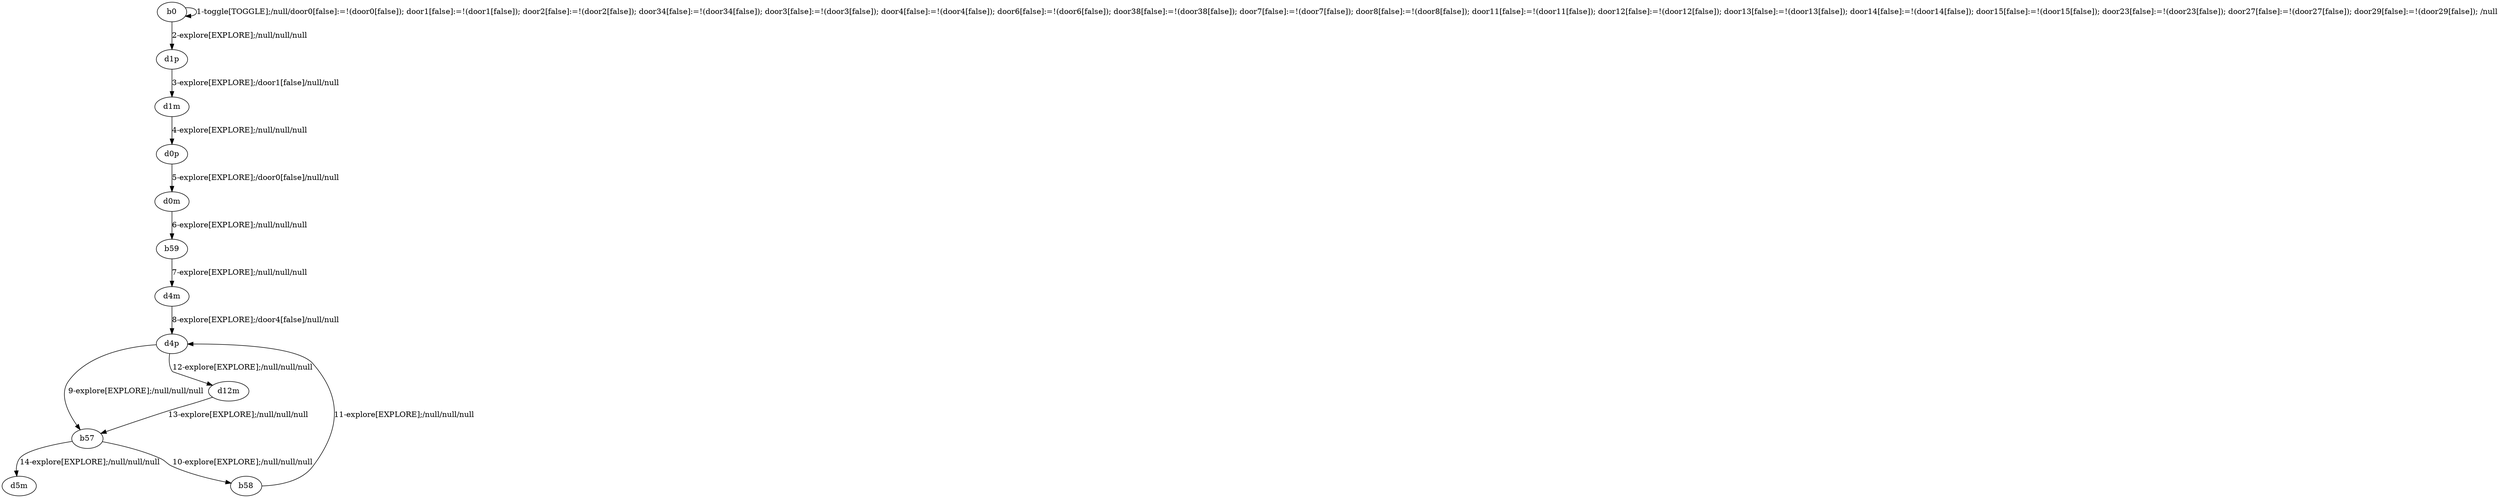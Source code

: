 # Total number of goals covered by this test: 1
# b58 --> d4p

digraph g {
"b0" -> "b0" [label = "1-toggle[TOGGLE];/null/door0[false]:=!(door0[false]); door1[false]:=!(door1[false]); door2[false]:=!(door2[false]); door34[false]:=!(door34[false]); door3[false]:=!(door3[false]); door4[false]:=!(door4[false]); door6[false]:=!(door6[false]); door38[false]:=!(door38[false]); door7[false]:=!(door7[false]); door8[false]:=!(door8[false]); door11[false]:=!(door11[false]); door12[false]:=!(door12[false]); door13[false]:=!(door13[false]); door14[false]:=!(door14[false]); door15[false]:=!(door15[false]); door23[false]:=!(door23[false]); door27[false]:=!(door27[false]); door29[false]:=!(door29[false]); /null"];
"b0" -> "d1p" [label = "2-explore[EXPLORE];/null/null/null"];
"d1p" -> "d1m" [label = "3-explore[EXPLORE];/door1[false]/null/null"];
"d1m" -> "d0p" [label = "4-explore[EXPLORE];/null/null/null"];
"d0p" -> "d0m" [label = "5-explore[EXPLORE];/door0[false]/null/null"];
"d0m" -> "b59" [label = "6-explore[EXPLORE];/null/null/null"];
"b59" -> "d4m" [label = "7-explore[EXPLORE];/null/null/null"];
"d4m" -> "d4p" [label = "8-explore[EXPLORE];/door4[false]/null/null"];
"d4p" -> "b57" [label = "9-explore[EXPLORE];/null/null/null"];
"b57" -> "b58" [label = "10-explore[EXPLORE];/null/null/null"];
"b58" -> "d4p" [label = "11-explore[EXPLORE];/null/null/null"];
"d4p" -> "d12m" [label = "12-explore[EXPLORE];/null/null/null"];
"d12m" -> "b57" [label = "13-explore[EXPLORE];/null/null/null"];
"b57" -> "d5m" [label = "14-explore[EXPLORE];/null/null/null"];
}